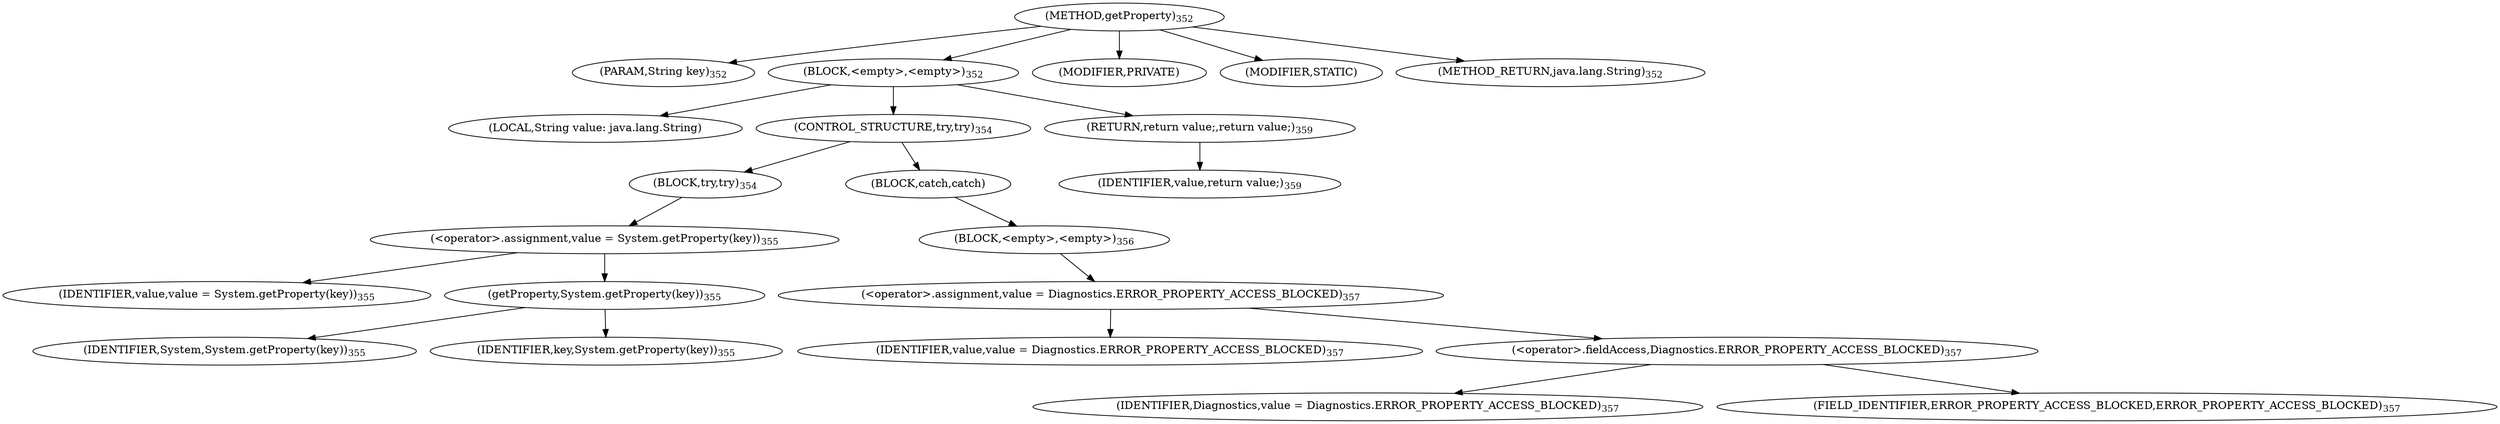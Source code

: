 digraph "getProperty" {  
"544" [label = <(METHOD,getProperty)<SUB>352</SUB>> ]
"545" [label = <(PARAM,String key)<SUB>352</SUB>> ]
"546" [label = <(BLOCK,&lt;empty&gt;,&lt;empty&gt;)<SUB>352</SUB>> ]
"547" [label = <(LOCAL,String value: java.lang.String)> ]
"548" [label = <(CONTROL_STRUCTURE,try,try)<SUB>354</SUB>> ]
"549" [label = <(BLOCK,try,try)<SUB>354</SUB>> ]
"550" [label = <(&lt;operator&gt;.assignment,value = System.getProperty(key))<SUB>355</SUB>> ]
"551" [label = <(IDENTIFIER,value,value = System.getProperty(key))<SUB>355</SUB>> ]
"552" [label = <(getProperty,System.getProperty(key))<SUB>355</SUB>> ]
"553" [label = <(IDENTIFIER,System,System.getProperty(key))<SUB>355</SUB>> ]
"554" [label = <(IDENTIFIER,key,System.getProperty(key))<SUB>355</SUB>> ]
"555" [label = <(BLOCK,catch,catch)> ]
"556" [label = <(BLOCK,&lt;empty&gt;,&lt;empty&gt;)<SUB>356</SUB>> ]
"557" [label = <(&lt;operator&gt;.assignment,value = Diagnostics.ERROR_PROPERTY_ACCESS_BLOCKED)<SUB>357</SUB>> ]
"558" [label = <(IDENTIFIER,value,value = Diagnostics.ERROR_PROPERTY_ACCESS_BLOCKED)<SUB>357</SUB>> ]
"559" [label = <(&lt;operator&gt;.fieldAccess,Diagnostics.ERROR_PROPERTY_ACCESS_BLOCKED)<SUB>357</SUB>> ]
"560" [label = <(IDENTIFIER,Diagnostics,value = Diagnostics.ERROR_PROPERTY_ACCESS_BLOCKED)<SUB>357</SUB>> ]
"561" [label = <(FIELD_IDENTIFIER,ERROR_PROPERTY_ACCESS_BLOCKED,ERROR_PROPERTY_ACCESS_BLOCKED)<SUB>357</SUB>> ]
"562" [label = <(RETURN,return value;,return value;)<SUB>359</SUB>> ]
"563" [label = <(IDENTIFIER,value,return value;)<SUB>359</SUB>> ]
"564" [label = <(MODIFIER,PRIVATE)> ]
"565" [label = <(MODIFIER,STATIC)> ]
"566" [label = <(METHOD_RETURN,java.lang.String)<SUB>352</SUB>> ]
  "544" -> "545" 
  "544" -> "546" 
  "544" -> "564" 
  "544" -> "565" 
  "544" -> "566" 
  "546" -> "547" 
  "546" -> "548" 
  "546" -> "562" 
  "548" -> "549" 
  "548" -> "555" 
  "549" -> "550" 
  "550" -> "551" 
  "550" -> "552" 
  "552" -> "553" 
  "552" -> "554" 
  "555" -> "556" 
  "556" -> "557" 
  "557" -> "558" 
  "557" -> "559" 
  "559" -> "560" 
  "559" -> "561" 
  "562" -> "563" 
}
